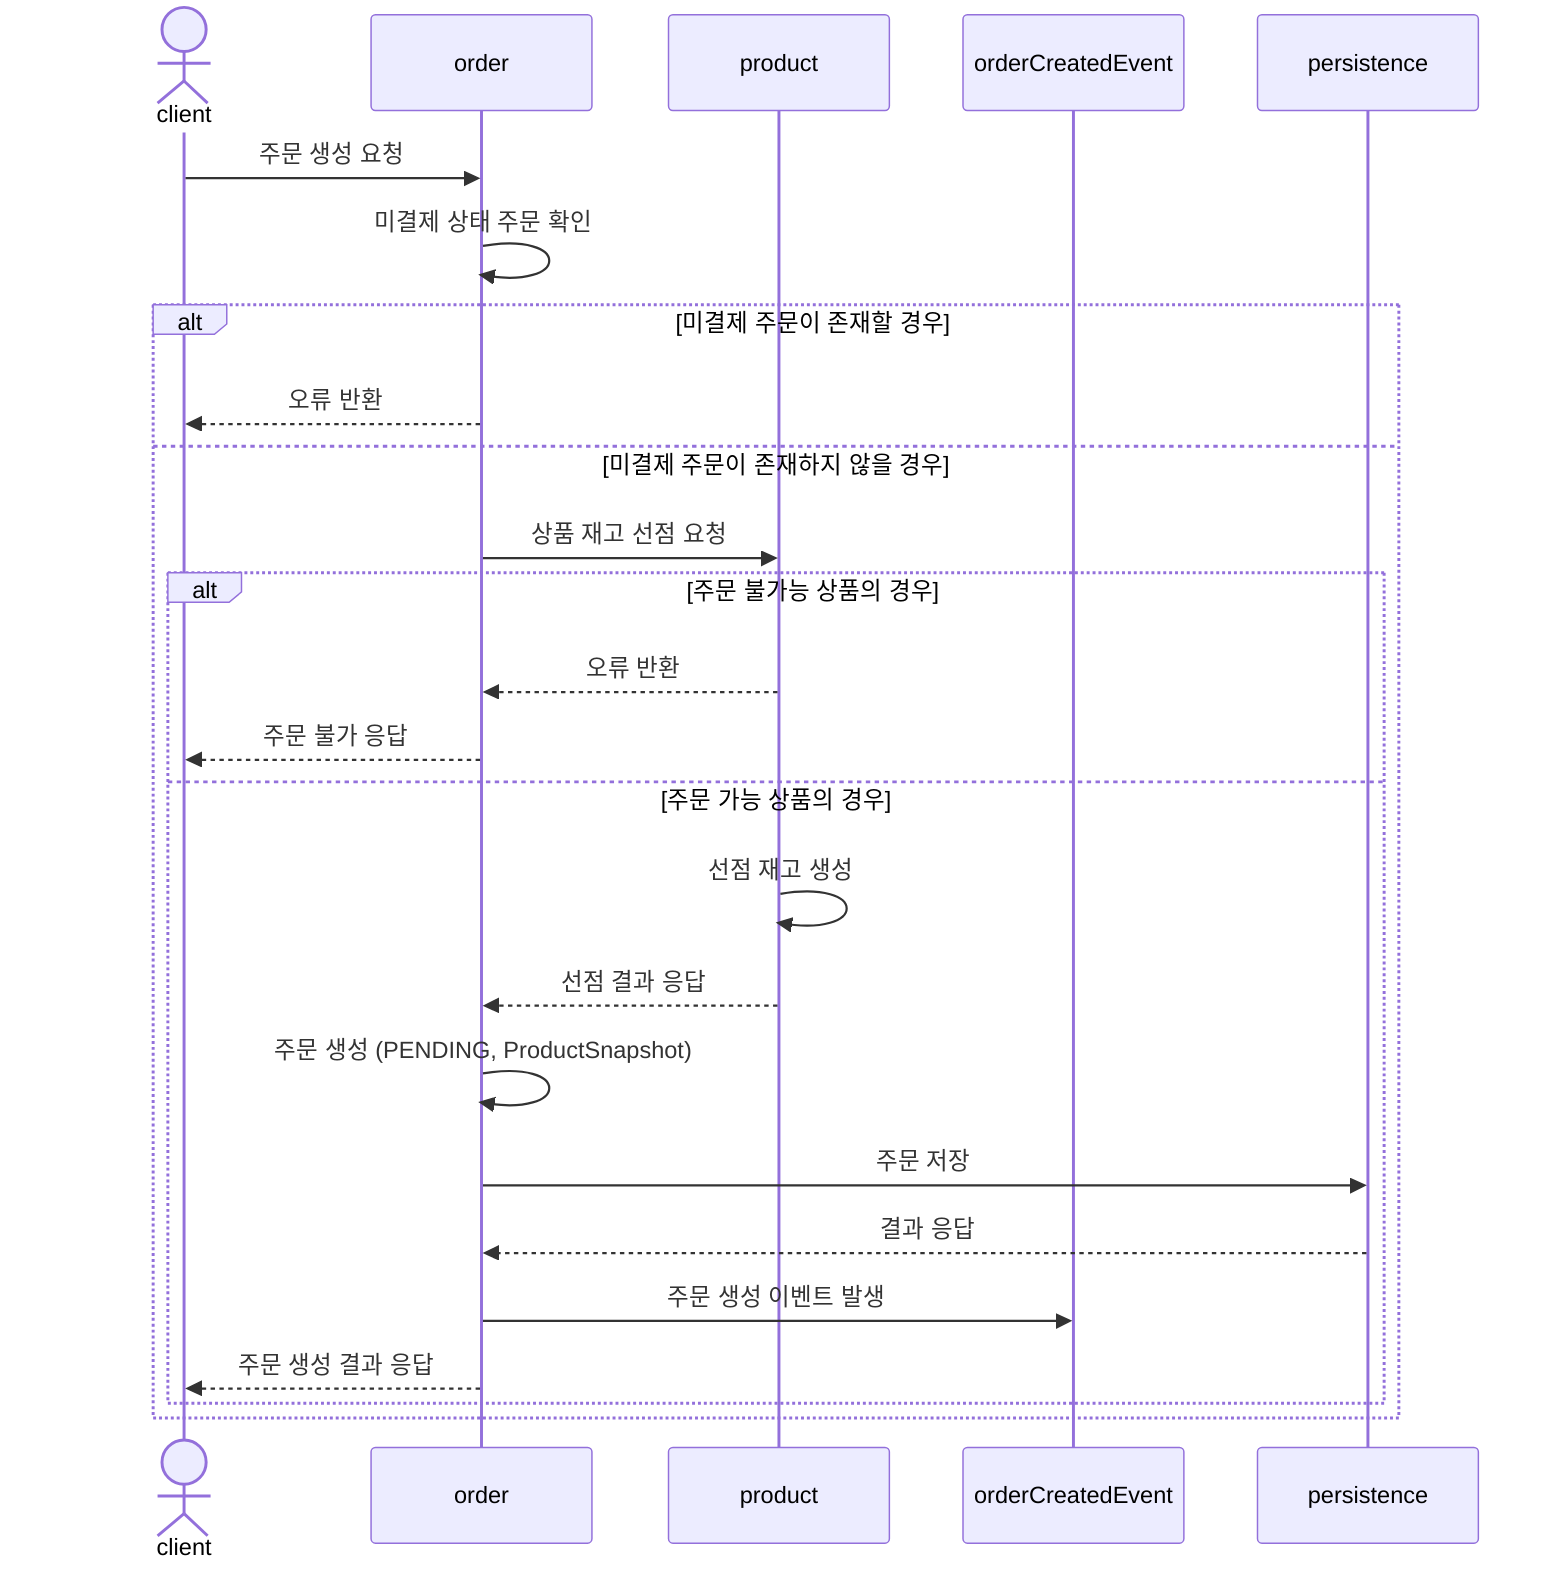 sequenceDiagram
    actor client
    participant order
    participant product
    participant orderCreatedEvent
    participant persistence
    client ->> order: 주문 생성 요청
    order ->> order: 미결제 상태 주문 확인
    alt 미결제 주문이 존재할 경우
        order -->> client: 오류 반환
    else 미결제 주문이 존재하지 않을 경우
        order ->> product: 상품 재고 선점 요청
        alt 주문 불가능 상품의 경우
            product -->> order: 오류 반환
            order -->> client: 주문 불가 응답
        else 주문 가능 상품의 경우
            product ->> product: 선점 재고 생성
            product -->> order: 선점 결과 응답
            order ->> order: 주문 생성 (PENDING, ProductSnapshot)
            order ->> persistence: 주문 저장
            persistence -->> order: 결과 응답
            order ->> orderCreatedEvent: 주문 생성 이벤트 발생
            order -->> client: 주문 생성 결과 응답
        end
    end